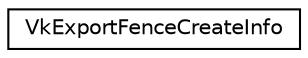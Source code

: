 digraph "Graphical Class Hierarchy"
{
 // LATEX_PDF_SIZE
  edge [fontname="Helvetica",fontsize="10",labelfontname="Helvetica",labelfontsize="10"];
  node [fontname="Helvetica",fontsize="10",shape=record];
  rankdir="LR";
  Node0 [label="VkExportFenceCreateInfo",height=0.2,width=0.4,color="black", fillcolor="white", style="filled",URL="$structVkExportFenceCreateInfo.html",tooltip=" "];
}
